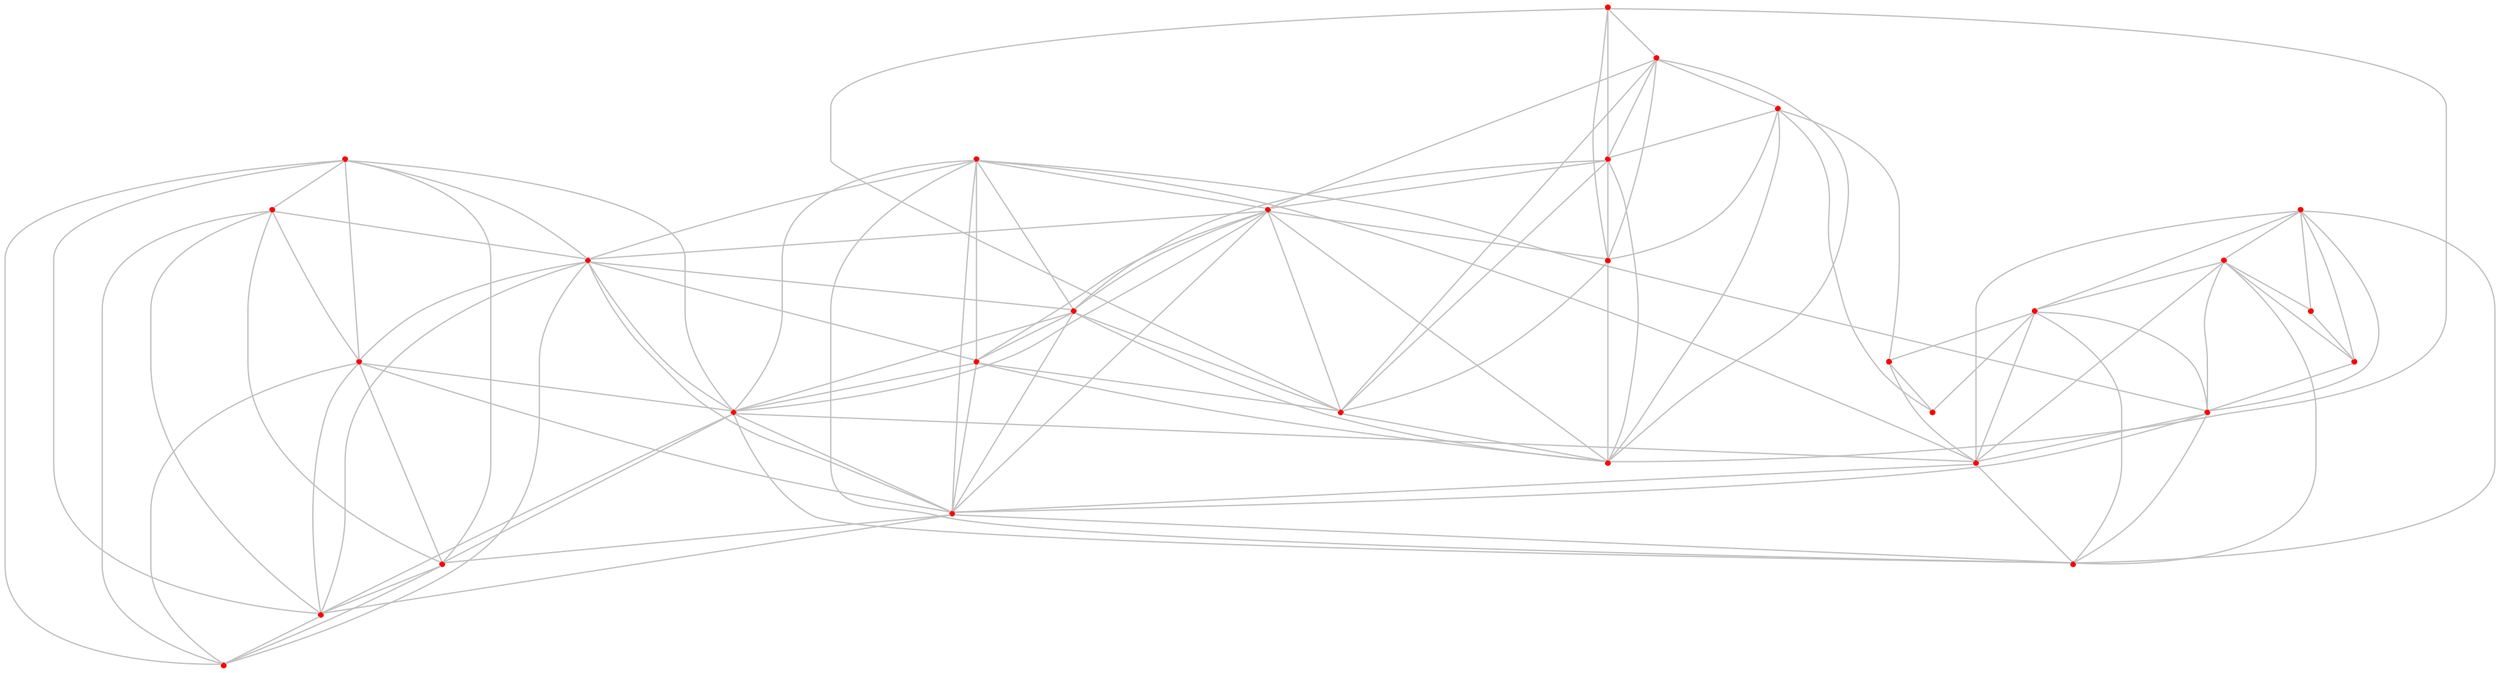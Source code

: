 graph {
	0 [color=red pos="0.06405821872592421,3.3956593869684983!" shape=point]
	1 [color=red pos="0.41246908506244573,2.932060307589991!" shape=point]
	2 [color=red pos="0.09955037959971103,1.8695664524171929!" shape=point]
	3 [color=red pos="2.148224740714487,2.4386847520930646!" shape=point]
	4 [color=red pos="3.5530829041422214,3.922631849582045!" shape=point]
	5 [color=red pos="0.41732876845596145,3.1558338403657054!" shape=point]
	6 [color=red pos="1.680475173947929,3.1994004455238043!" shape=point]
	7 [color=red pos="2.8990697018218046,0.7300212994945268!" shape=point]
	8 [color=red pos="2.7641958302043865,0.4511738900916358!" shape=point]
	9 [color=red pos="3.9360413706784008,3.7916526051477337!" shape=point]
	10 [color=red pos="2.5251924056373656,3.3689123949060513!" shape=point]
	11 [color=red pos="1.9144559333128677,3.1939792640713103!" shape=point]
	12 [color=red pos="1.5681639510188767,0.6766716206470789!" shape=point]
	13 [color=red pos="3.7683874374332222,0.12916962792553255!" shape=point]
	14 [color=red pos="0.3605866656693584,3.1957624252887804!" shape=point]
	15 [color=red pos="1.953370957458303,3.329318165796093!" shape=point]
	16 [color=red pos="3.473973571079272,3.6245636875979717!" shape=point]
	17 [color=red pos="0.8050635028384896,1.2122459854807648!" shape=point]
	18 [color=red pos="3.259575369790246,0.0525947481664395!" shape=point]
	19 [color=red pos="2.666751035145062,2.7442002730409!" shape=point]
	20 [color=red pos="2.4303982239849358,1.1249198395260644!" shape=point]
	21 [color=red pos="0.5245700833314784,3.4301122111350715!" shape=point]
	22 [color=red pos="2.1977577818243605,1.4709163083239707!" shape=point]
	23 [color=red pos="0.1612697553570599,1.012783252391086!" shape=point]
	24 [color=red pos="0.6295246451293024,2.811230123294625!" shape=point]
	25 [color=red pos="2.74851086802206,2.450515850189823!" shape=point]
	26 [color=red pos="3.9774505423267934,2.501019230137135!" shape=point]
	27 [color=red pos="2.460070834692257,1.568948281634051!" shape=point]
	28 [color=red pos="3.8131777157326834,3.4156417847753366!" shape=point]
	29 [color=red pos="3.8878804449844524,3.862118191577679!" shape=point]
	0 -- 1 [color=gray]
	0 -- 5 [color=gray]
	0 -- 14 [color=gray]
	0 -- 21 [color=gray]
	0 -- 24 [color=gray]
	1 -- 2 [color=gray]
	1 -- 5 [color=gray]
	1 -- 6 [color=gray]
	1 -- 14 [color=gray]
	1 -- 21 [color=gray]
	1 -- 24 [color=gray]
	2 -- 5 [color=gray]
	2 -- 14 [color=gray]
	2 -- 17 [color=gray]
	2 -- 23 [color=gray]
	2 -- 24 [color=gray]
	3 -- 6 [color=gray]
	3 -- 10 [color=gray]
	3 -- 11 [color=gray]
	3 -- 15 [color=gray]
	3 -- 19 [color=gray]
	3 -- 20 [color=gray]
	3 -- 22 [color=gray]
	3 -- 25 [color=gray]
	3 -- 27 [color=gray]
	4 -- 9 [color=gray]
	4 -- 10 [color=gray]
	4 -- 16 [color=gray]
	4 -- 19 [color=gray]
	4 -- 26 [color=gray]
	4 -- 28 [color=gray]
	4 -- 29 [color=gray]
	5 -- 6 [color=gray]
	5 -- 11 [color=gray]
	5 -- 14 [color=gray]
	5 -- 21 [color=gray]
	5 -- 24 [color=gray]
	6 -- 10 [color=gray]
	6 -- 11 [color=gray]
	6 -- 14 [color=gray]
	6 -- 15 [color=gray]
	6 -- 19 [color=gray]
	6 -- 21 [color=gray]
	6 -- 24 [color=gray]
	6 -- 25 [color=gray]
	7 -- 8 [color=gray]
	7 -- 12 [color=gray]
	7 -- 13 [color=gray]
	7 -- 18 [color=gray]
	7 -- 20 [color=gray]
	7 -- 22 [color=gray]
	7 -- 27 [color=gray]
	8 -- 12 [color=gray]
	8 -- 13 [color=gray]
	8 -- 18 [color=gray]
	8 -- 20 [color=gray]
	8 -- 22 [color=gray]
	8 -- 27 [color=gray]
	9 -- 10 [color=gray]
	9 -- 16 [color=gray]
	9 -- 26 [color=gray]
	9 -- 28 [color=gray]
	9 -- 29 [color=gray]
	10 -- 11 [color=gray]
	10 -- 15 [color=gray]
	10 -- 16 [color=gray]
	10 -- 19 [color=gray]
	10 -- 25 [color=gray]
	10 -- 28 [color=gray]
	10 -- 29 [color=gray]
	11 -- 15 [color=gray]
	11 -- 19 [color=gray]
	11 -- 21 [color=gray]
	11 -- 24 [color=gray]
	11 -- 25 [color=gray]
	12 -- 17 [color=gray]
	12 -- 20 [color=gray]
	12 -- 22 [color=gray]
	12 -- 23 [color=gray]
	12 -- 27 [color=gray]
	13 -- 18 [color=gray]
	14 -- 21 [color=gray]
	14 -- 24 [color=gray]
	15 -- 19 [color=gray]
	15 -- 21 [color=gray]
	15 -- 24 [color=gray]
	15 -- 25 [color=gray]
	16 -- 19 [color=gray]
	16 -- 25 [color=gray]
	16 -- 26 [color=gray]
	16 -- 28 [color=gray]
	16 -- 29 [color=gray]
	17 -- 22 [color=gray]
	17 -- 23 [color=gray]
	18 -- 20 [color=gray]
	19 -- 22 [color=gray]
	19 -- 25 [color=gray]
	19 -- 26 [color=gray]
	19 -- 27 [color=gray]
	19 -- 28 [color=gray]
	20 -- 22 [color=gray]
	20 -- 25 [color=gray]
	20 -- 27 [color=gray]
	21 -- 24 [color=gray]
	22 -- 25 [color=gray]
	22 -- 27 [color=gray]
	25 -- 26 [color=gray]
	25 -- 27 [color=gray]
	25 -- 28 [color=gray]
	26 -- 28 [color=gray]
	26 -- 29 [color=gray]
	28 -- 29 [color=gray]
}
